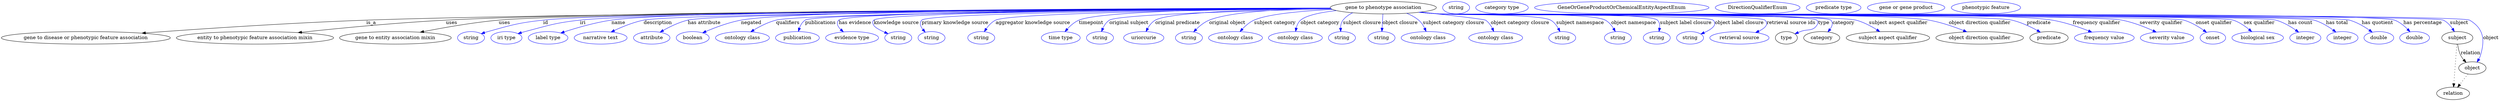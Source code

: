 digraph {
	graph [bb="0,0,7126.1,283"];
	node [label="\N"];
	"gene to phenotype association"	[height=0.5,
		label="gene to phenotype association",
		pos="3944.1,265",
		width=4.2066];
	"gene to disease or phenotypic feature association"	[height=0.5,
		pos="241.13,178",
		width=6.698];
	"gene to phenotype association" -> "gene to disease or phenotypic feature association"	[label=is_a,
		lp="1056.1,221.5",
		pos="e,401.34,191.5 3793.1,263.13 3277.1,260.02 1585.8,248.55 1042.1,229 824.25,221.17 573.47,204.23 411.4,192.24"];
	"entity to phenotypic feature association mixin"	[height=0.5,
		pos="724.13,178",
		width=6.2286];
	"gene to phenotype association" -> "entity to phenotypic feature association mixin"	[label=uses,
		lp="1285.6,221.5",
		pos="e,847.31,193.08 3793.1,263.58 3303.9,261.99 1765.8,254.99 1269.1,229 1128.3,221.63 967.69,206.01 857.48,194.18"];
	"gene to entity association mixin"	[height=0.5,
		pos="1125.1,178",
		width=4.4232];
	"gene to phenotype association" -> "gene to entity association mixin"	[label=uses,
		lp="1436.6,221.5",
		pos="e,1196,194.16 3793.1,263.26 3285,260.59 1655.4,250.44 1420.1,229 1347.1,222.35 1265,207.84 1206,196.16"];
	id	[color=blue,
		height=0.5,
		label=string,
		pos="1341.1,178",
		width=1.0652];
	"gene to phenotype association" -> id	[color=blue,
		label=id,
		lp="1554.1,221.5",
		pos="e,1370.1,189.97 3793.1,263.47 3301.9,261.53 1769,253.56 1547.1,229 1475.8,221.11 1458.2,215.35 1389.1,196 1386,195.13 1382.8,194.16 \
1379.6,193.14",
		style=solid];
	iri	[color=blue,
		height=0.5,
		label="iri type",
		pos="1442.1,178",
		width=1.2277];
	"gene to phenotype association" -> iri	[color=blue,
		label=iri,
		lp="1659.1,221.5",
		pos="e,1475.1,190.13 3793,263.39 3316.1,261.22 1862.3,252.72 1651.1,229 1580.7,221.09 1563.6,214.18 1495.1,196 1491.8,195.11 1488.3,194.12 \
1484.8,193.1",
		style=solid];
	name	[color=blue,
		height=0.5,
		label="label type",
		pos="1561.1,178",
		width=1.5707];
	"gene to phenotype association" -> name	[color=blue,
		label=name,
		lp="1761.1,221.5",
		pos="e,1597.1,191.92 3792.8,263.83 3328.2,262.99 1942.3,258.05 1741.1,229 1694.5,222.26 1642.8,207.06 1606.8,195.18",
		style=solid];
	description	[color=blue,
		height=0.5,
		label="narrative text",
		pos="1711.1,178",
		width=2.0943];
	"gene to phenotype association" -> description	[color=blue,
		label=description,
		lp="1873.6,221.5",
		pos="e,1740.7,194.79 3793.6,263.03 3326.6,259.83 1928.7,248.65 1833.1,229 1804.2,223.04 1773.4,210.36 1750,199.27",
		style=solid];
	"has attribute"	[color=blue,
		height=0.5,
		label=attribute,
		pos="1856.1,178",
		width=1.4443];
	"gene to phenotype association" -> "has attribute"	[color=blue,
		label="has attribute",
		lp="2006.1,221.5",
		pos="e,1880,194.29 3793.5,263.12 3345.6,260.27 2047.8,250.2 1959.1,229 1934.3,223.05 1908.4,210.46 1888.8,199.4",
		style=solid];
	negated	[color=blue,
		height=0.5,
		label=boolean,
		pos="1973.1,178",
		width=1.2999];
	"gene to phenotype association" -> negated	[color=blue,
		label=negated,
		lp="2139.1,221.5",
		pos="e,2001.5,192.49 3792.8,263.98 3383.2,263.5 2273,259.4 2110.1,229 2075.4,222.53 2037.9,208.28 2010.9,196.64",
		style=solid];
	qualifiers	[color=blue,
		height=0.5,
		label="ontology class",
		pos="2114.1,178",
		width=2.1304];
	"gene to phenotype association" -> qualifiers	[color=blue,
		label=qualifiers,
		lp="2243.6,221.5",
		pos="e,2137.7,195.24 3793.6,262.83 3385.9,259.4 2286.1,248.41 2210.1,229 2187.6,223.26 2164.5,211.42 2146.6,200.71",
		style=solid];
	publications	[color=blue,
		height=0.5,
		label=publication,
		pos="2271.1,178",
		width=1.7332];
	"gene to phenotype association" -> publications	[color=blue,
		label=publications,
		lp="2337.1,221.5",
		pos="e,2273.9,196.44 3793.6,262.94 3392.1,259.84 2324.1,249.67 2293.1,229 2285.2,223.72 2280.1,214.91 2276.9,206.14",
		style=solid];
	"has evidence"	[color=blue,
		height=0.5,
		label="evidence type",
		pos="2427.1,178",
		width=2.0943];
	"gene to phenotype association" -> "has evidence"	[color=blue,
		label="has evidence",
		lp="2435.6,221.5",
		pos="e,2402.5,195.13 3793.2,263.37 3407.3,261.39 2413.5,253.88 2389.1,229 2381.1,220.76 2386.1,210.79 2394.9,201.94",
		style=solid];
	"knowledge source"	[color=blue,
		height=0.5,
		label=string,
		pos="2559.1,178",
		width=1.0652];
	"gene to phenotype association" -> "knowledge source"	[color=blue,
		label="knowledge source",
		lp="2553.6,221.5",
		pos="e,2530.2,189.84 3793.2,263.12 3425.6,260.62 2511.7,252.1 2489.1,229 2484.5,224.23 2485.6,219.67 2489.1,214 2493.1,207.6 2506.7,200.19 \
2520.9,193.84",
		style=solid];
	"primary knowledge source"	[color=blue,
		height=0.5,
		label=string,
		pos="2654.1,178",
		width=1.0652];
	"gene to phenotype association" -> "primary knowledge source"	[color=blue,
		label="primary knowledge source",
		lp="2721.1,221.5",
		pos="e,2636.1,194.35 3793.7,262.73 3452.2,259.49 2646.3,249.67 2626.1,229 2618.6,221.28 2622.5,211.15 2629.4,202.02",
		style=solid];
	"aggregator knowledge source"	[color=blue,
		height=0.5,
		label=string,
		pos="2796.1,178",
		width=1.0652];
	"gene to phenotype association" -> "aggregator knowledge source"	[color=blue,
		label="aggregator knowledge source",
		lp="2943.6,221.5",
		pos="e,2804.8,195.72 3794.1,262.53 3501.5,259.21 2879.2,249.75 2837.1,229 2826.2,223.61 2817.1,213.78 2810.4,204.25",
		style=solid];
	timepoint	[color=blue,
		height=0.5,
		label="time type",
		pos="3023.1,178",
		width=1.5346];
	"gene to phenotype association" -> timepoint	[color=blue,
		label=timepoint,
		lp="3110.1,221.5",
		pos="e,3035.1,195.77 3792.7,263.72 3561.1,262.42 3139.1,256.28 3075.1,229 3062.2,223.5 3050.6,213.23 3041.7,203.43",
		style=solid];
	"original subject"	[color=blue,
		height=0.5,
		label=string,
		pos="3135.1,178",
		width=1.0652];
	"gene to phenotype association" -> "original subject"	[color=blue,
		label="original subject",
		lp="3218.1,221.5",
		pos="e,3139.5,195.97 3796.1,261.11 3576.8,256.31 3188.5,245.52 3162.1,229 3153.5,223.61 3147.5,214.49 3143.3,205.49",
		style=solid];
	"original predicate"	[color=blue,
		height=0.5,
		label=uriorcurie,
		pos="3260.1,178",
		width=1.5887];
	"gene to phenotype association" -> "original predicate"	[color=blue,
		label="original predicate",
		lp="3356.6,221.5",
		pos="e,3266.5,196.03 3793.5,262.99 3614.7,260.69 3335.4,253.21 3293.1,229 3283.7,223.57 3276.4,214.18 3271.1,205",
		style=solid];
	"original object"	[color=blue,
		height=0.5,
		label=string,
		pos="3389.1,178",
		width=1.0652];
	"gene to phenotype association" -> "original object"	[color=blue,
		label="original object",
		lp="3498.6,221.5",
		pos="e,3402.6,195.15 3793,263.73 3670.1,261.61 3507.6,253.92 3447.1,229 3433,223.19 3419.9,212.54 3409.7,202.56",
		style=solid];
	"subject category"	[color=blue,
		height=0.5,
		label="ontology class",
		pos="3522.1,178",
		width=2.1304];
	"gene to phenotype association" -> "subject category"	[color=blue,
		label="subject category",
		lp="3634.6,221.5",
		pos="e,3535,195.99 3798.9,259.83 3713.3,255.52 3614.3,246.76 3575.1,229 3562.4,223.23 3550.8,213.13 3541.7,203.51",
		style=solid];
	"object category"	[color=blue,
		height=0.5,
		label="ontology class",
		pos="3693.1,178",
		width=2.1304];
	"gene to phenotype association" -> "object category"	[color=blue,
		label="object category",
		lp="3763.6,221.5",
		pos="e,3693.8,196.34 3810.2,256.5 3766.2,251.47 3724.4,243.06 3708.1,229 3701.5,223.27 3697.7,214.73 3695.6,206.33",
		style=solid];
	"subject closure"	[color=blue,
		height=0.5,
		label=string,
		pos="3826.1,178",
		width=1.0652];
	"gene to phenotype association" -> "subject closure"	[color=blue,
		label="subject closure",
		lp="3883.6,221.5",
		pos="e,3822.6,196.01 3856.8,250.23 3846.1,245.14 3836.4,238.26 3829.1,229 3824.1,222.64 3822.3,214.28 3822.1,206.23",
		style=solid];
	"object closure"	[color=blue,
		height=0.5,
		label=string,
		pos="3939.1,178",
		width=1.0652];
	"gene to phenotype association" -> "object closure"	[color=blue,
		label="object closure",
		lp="3992.1,221.5",
		pos="e,3940.1,196.18 3943.1,246.8 3942.4,235.16 3941.5,219.55 3940.7,206.24",
		style=solid];
	"subject category closure"	[color=blue,
		height=0.5,
		label="ontology class",
		pos="4072.1,178",
		width=2.1304];
	"gene to phenotype association" -> "subject category closure"	[color=blue,
		label="subject category closure",
		lp="4144.6,221.5",
		pos="e,4066.4,196.41 4010.9,248.75 4023.2,243.84 4035.2,237.41 4045.1,229 4052.4,222.78 4058.1,214.06 4062.3,205.64",
		style=solid];
	"object category closure"	[color=blue,
		height=0.5,
		label="ontology class",
		pos="4265.1,178",
		width=2.1304];
	"gene to phenotype association" -> "object category closure"	[color=blue,
		label="object category closure",
		lp="4334.6,221.5",
		pos="e,4259.7,196.22 4051.6,252.23 4133.2,243.12 4232.1,231.62 4236.1,229 4244.6,223.41 4250.9,214.41 4255.5,205.57",
		style=solid];
	"subject namespace"	[color=blue,
		height=0.5,
		label=string,
		pos="4455.1,178",
		width=1.0652];
	"gene to phenotype association" -> "subject namespace"	[color=blue,
		label="subject namespace",
		lp="4506.1,221.5",
		pos="e,4448.7,196.02 4050.1,252.07 4068.5,250.22 4087.3,248.44 4105.1,247 4140.3,244.15 4391.5,246.59 4422.1,229 4431.6,223.55 4438.8,\
214.16 4444.1,204.98",
		style=solid];
	"object namespace"	[color=blue,
		height=0.5,
		label=string,
		pos="4614.1,178",
		width=1.0652];
	"gene to phenotype association" -> "object namespace"	[color=blue,
		label="object namespace",
		lp="4659.1,221.5",
		pos="e,4606.8,196.13 4048.8,251.91 4067.6,250.05 4086.9,248.31 4105.1,247 4157.6,243.24 4531.8,253.86 4578.1,229 4588.1,223.64 4596,214.13 \
4601.8,204.84",
		style=solid];
	"subject label closure"	[color=blue,
		height=0.5,
		label=string,
		pos="4725.1,178",
		width=1.0652];
	"gene to phenotype association" -> "subject label closure"	[color=blue,
		label="subject label closure",
		lp="4808.1,221.5",
		pos="e,4731.5,196.07 4048,251.86 4067,249.98 4086.6,248.24 4105.1,247 4139.6,244.68 4703,253.8 4727.1,229 4733,222.98 4734.1,214.37 4733.3,\
205.99",
		style=solid];
	"object label closure"	[color=blue,
		height=0.5,
		label=string,
		pos="4820.1,178",
		width=1.0652];
	"gene to phenotype association" -> "object label closure"	[color=blue,
		label="object label closure",
		lp="4960.6,221.5",
		pos="e,4850.6,188.95 4047.5,251.81 4066.7,249.92 4086.5,248.2 4105.1,247 4126.8,245.61 4871,244.52 4886.1,229 4899.6,215.21 4880.8,202.14 \
4859.9,192.83",
		style=solid];
	"retrieval source ids"	[color=blue,
		height=0.5,
		label="retrieval source",
		pos="4961.1,178",
		width=2.347];
	"gene to phenotype association" -> "retrieval source ids"	[color=blue,
		label="retrieval source ids",
		lp="5108.6,221.5",
		pos="e,5007.2,193.16 4047.5,251.76 4066.6,249.87 4086.5,248.16 4105.1,247 4130.9,245.39 5016.1,247.43 5034.1,229 5046,216.91 5034.1,205.95 \
5016.7,197.4",
		style=solid];
	type	[height=0.5,
		pos="5095.1,178",
		width=0.86659];
	"gene to phenotype association" -> type	[color=blue,
		label=type,
		lp="5202.1,221.5",
		pos="e,5119.8,189.33 4047.1,251.76 4066.3,249.86 4086.3,248.15 4105.1,247 4135,245.18 5161.1,250.33 5182.1,229 5186.8,224.25 5185.9,219.51 \
5182.1,214 5169.8,195.87 5156.5,204.2 5136.1,196 5133.9,195.1 5131.6,194.17 5129.3,193.22",
		style=solid];
	category	[height=0.5,
		pos="5196.1,178",
		width=1.4263];
	"gene to phenotype association" -> category	[color=blue,
		label=category,
		lp="5258.6,221.5",
		pos="e,5213.6,194.94 4047.1,251.75 4066.3,249.85 4086.3,248.14 4105.1,247 4136.1,245.12 5200.4,251.12 5222.1,229 5229.4,221.63 5226.2,\
211.83 5220,202.86",
		style=solid];
	"subject aspect qualifier"	[height=0.5,
		pos="5384.1,178",
		width=3.3039];
	"gene to phenotype association" -> "subject aspect qualifier"	[color=blue,
		label="subject aspect qualifier",
		lp="5414.6,221.5",
		pos="e,5361.4,195.77 4047.1,251.74 4066.3,249.84 4086.3,248.13 4105.1,247 4171.1,243.03 5230.3,246.05 5294.1,229 5315,223.43 5336.2,212.01 \
5352.7,201.48",
		style=solid];
	"object direction qualifier"	[height=0.5,
		pos="5646.1,178",
		width=3.4664];
	"gene to phenotype association" -> "object direction qualifier"	[color=blue,
		label="object direction qualifier",
		lp="5647.1,221.5",
		pos="e,5609.7,195.31 4046.6,251.74 4066,249.83 4086.2,248.12 4105.1,247 4260.1,237.84 5349.2,255.8 5502.1,229 5535.9,223.07 5572.5,210.32 \
5600.3,199.17",
		style=solid];
	predicate	[height=0.5,
		pos="5843.1,178",
		width=1.5165];
	"gene to phenotype association" -> predicate	[color=blue,
		label=predicate,
		lp="5815.1,221.5",
		pos="e,5819,194.34 4046.6,251.71 4066,249.8 4086.2,248.1 4105.1,247 4195.8,241.73 5650.7,249.66 5739.1,229 5764.2,223.14 5790.4,210.54 \
5810.1,199.46",
		style=solid];
	"frequency qualifier"	[color=blue,
		height=0.5,
		label="frequency value",
		pos="6001.1,178",
		width=2.3651];
	"gene to phenotype association" -> "frequency qualifier"	[color=blue,
		label="frequency qualifier",
		lp="5980.1,221.5",
		pos="e,5965.8,194.48 4046.6,251.7 4066,249.79 4086.2,248.1 4105.1,247 4299,235.79 5661.6,261.49 5853.1,229 5888.8,222.95 5927.5,209.62 \
5956.4,198.25",
		style=solid];
	"severity qualifier"	[color=blue,
		height=0.5,
		label="severity value",
		pos="6180.1,178",
		width=2.1123];
	"gene to phenotype association" -> "severity qualifier"	[color=blue,
		label="severity qualifier",
		lp="6164.1,221.5",
		pos="e,6149.5,194.61 4046.6,251.69 4066,249.78 4086.2,248.09 4105.1,247 4213.1,240.81 5945.9,249.52 6052.1,229 6082.7,223.09 6115.4,210.19 \
6140.1,198.97",
		style=solid];
	"onset qualifier"	[color=blue,
		height=0.5,
		label=onset,
		pos="6310.1,178",
		width=1.011];
	"gene to phenotype association" -> "onset qualifier"	[color=blue,
		label="onset qualifier",
		lp="6314.6,221.5",
		pos="e,6292.5,193.84 4046.6,251.68 4066,249.77 4086.2,248.08 4105.1,247 4164,243.65 6172.4,245.35 6229.1,229 6249.2,223.22 6269.1,210.98 \
6284.2,200.06",
		style=solid];
	"sex qualifier"	[color=blue,
		height=0.5,
		label="biological sex",
		pos="6438.1,178",
		width=2.0401];
	"gene to phenotype association" -> "sex qualifier"	[color=blue,
		label="sex qualifier",
		lp="6443.1,221.5",
		pos="e,6421.7,195.76 4046.6,251.67 4066,249.76 4086.2,248.07 4105.1,247 4167.9,243.44 6310.4,248.85 6370.1,229 6386.3,223.63 6401.8,212.83 \
6413.9,202.64",
		style=solid];
	"has count"	[color=blue,
		height=0.5,
		label=integer,
		pos="6574.1,178",
		width=1.2277];
	"gene to phenotype association" -> "has count"	[color=blue,
		label="has count",
		lp="6560.1,221.5",
		pos="e,6555.4,194.34 4046.2,251.7 4065.7,249.78 4086,248.08 4105.1,247 4171.3,243.27 6427.3,246.99 6491.1,229 6511.3,223.31 6531.5,211.32 \
6546.9,200.51",
		style=solid];
	"has total"	[color=blue,
		height=0.5,
		label=integer,
		pos="6680.1,178",
		width=1.2277];
	"gene to phenotype association" -> "has total"	[color=blue,
		label="has total",
		lp="6664.6,221.5",
		pos="e,6661.6,194.58 4046.2,251.7 4065.7,249.78 4086,248.07 4105.1,247 4174.3,243.11 6532.5,248.15 6599.1,229 6618.8,223.35 6638.4,211.48 \
6653.3,200.73",
		style=solid];
	"has quotient"	[color=blue,
		height=0.5,
		label=double,
		pos="6784.1,178",
		width=1.1735];
	"gene to phenotype association" -> "has quotient"	[color=blue,
		label="has quotient",
		lp="6780.1,221.5",
		pos="e,6765.1,194.34 4046.2,251.69 4065.7,249.77 4086,248.07 4105.1,247 4177.1,242.96 6630.7,248.36 6700.1,229 6720.7,223.27 6741.3,211.11 \
6757,200.22",
		style=solid];
	"has percentage"	[color=blue,
		height=0.5,
		label=double,
		pos="6886.1,178",
		width=1.1735];
	"gene to phenotype association" -> "has percentage"	[color=blue,
		label="has percentage",
		lp="6909.1,221.5",
		pos="e,6873.1,195.47 4046.2,251.69 4065.7,249.77 4086,248.07 4105.1,247 4180.7,242.77 6758.4,255.89 6829.1,229 6843.2,223.63 6856.2,213.03 \
6866.1,202.97",
		style=solid];
	subject	[height=0.5,
		pos="7008.1,178",
		width=1.2277];
	"gene to phenotype association" -> subject	[color=blue,
		label=subject,
		lp="7013.1,221.5",
		pos="e,6999.8,195.82 4046.2,251.68 4065.7,249.76 4086,248.06 4105.1,247 4144.8,244.78 6932.3,246.34 6968.1,229 6979,223.73 6987.9,213.92 \
6994.4,204.37",
		style=solid];
	object	[height=0.5,
		pos="7051.1,91",
		width=1.0832];
	"gene to phenotype association" -> object	[color=blue,
		label=object,
		lp="7104.1,178",
		pos="e,7064.5,108.09 4046.2,251.68 4065.7,249.76 4086,248.06 4105.1,247 4145.9,244.73 7008.1,249.94 7043.1,229 7083.8,204.69 7087.7,172.39 \
7074.1,127 7073.1,123.55 7071.6,120.13 7069.9,116.85",
		style=solid];
	association_type	[color=blue,
		height=0.5,
		label=string,
		pos="4152.1,265",
		width=1.0652];
	association_category	[color=blue,
		height=0.5,
		label="category type",
		pos="4283.1,265",
		width=2.0762];
	"gene to disease or phenotypic feature association_subject aspect qualifier"	[color=blue,
		height=0.5,
		label=GeneOrGeneProductOrChemicalEntityAspectEnum,
		pos="4625.1,265",
		width=6.9147];
	"gene to disease or phenotypic feature association_object direction qualifier"	[color=blue,
		height=0.5,
		label=DirectionQualifierEnum,
		pos="5013.1,265",
		width=3.358];
	"gene to disease or phenotypic feature association_predicate"	[color=blue,
		height=0.5,
		label="predicate type",
		pos="5230.1,265",
		width=2.1665];
	subject -> object	[label=relation,
		lp="7046.1,134.5",
		pos="e,7033.2,107.23 7009.2,159.55 7010.4,149.57 7012.9,137.07 7018.1,127 7020.4,122.68 7023.3,118.52 7026.5,114.66"];
	relation	[height=0.5,
		pos="6996.1,18",
		width=1.2999];
	subject -> relation	[pos="e,6997.4,36.188 7006.8,159.79 7004.7,132.48 7000.7,78.994 6998.2,46.38",
		style=dotted];
	"gene to phenotype association_subject"	[color=blue,
		height=0.5,
		label="gene or gene product",
		pos="5436.1,265",
		width=3.0692];
	object -> relation	[pos="e,7008.9,35.54 7038.6,73.889 7031.7,64.939 7022.9,53.617 7015.2,43.584",
		style=dotted];
	"gene to phenotype association_object"	[color=blue,
		height=0.5,
		label="phenotypic feature",
		pos="5663.1,265",
		width=2.7442];
}
